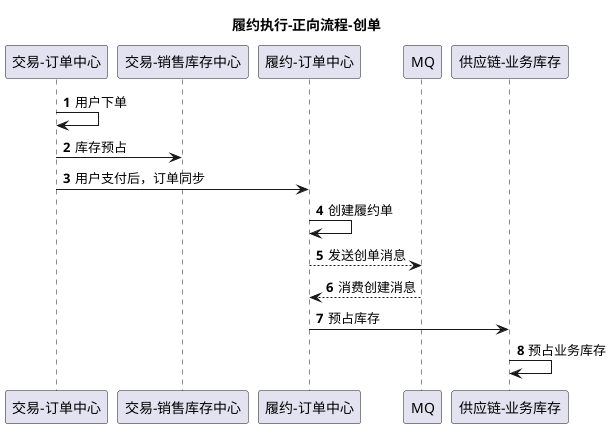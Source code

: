@startuml
title: 履约执行-正向流程-创单
'!theme sandstone
scale 1
autonumber

participant "交易-订单中心" as T order 1
participant "交易-销售库存中心" as TS order 2
participant "履约-订单中心" as FO order 3
participant MQ as Q order 4
participant "供应链-业务库存" as SS order 5


T -> T : 用户下单
T -> TS : 库存预占
T -> FO : 用户支付后，订单同步
FO -> FO : 创建履约单
FO --> Q : 发送创单消息
FO <-- Q : 消费创建消息
FO -> SS : 预占库存
SS -> SS : 预占业务库存

@enduml